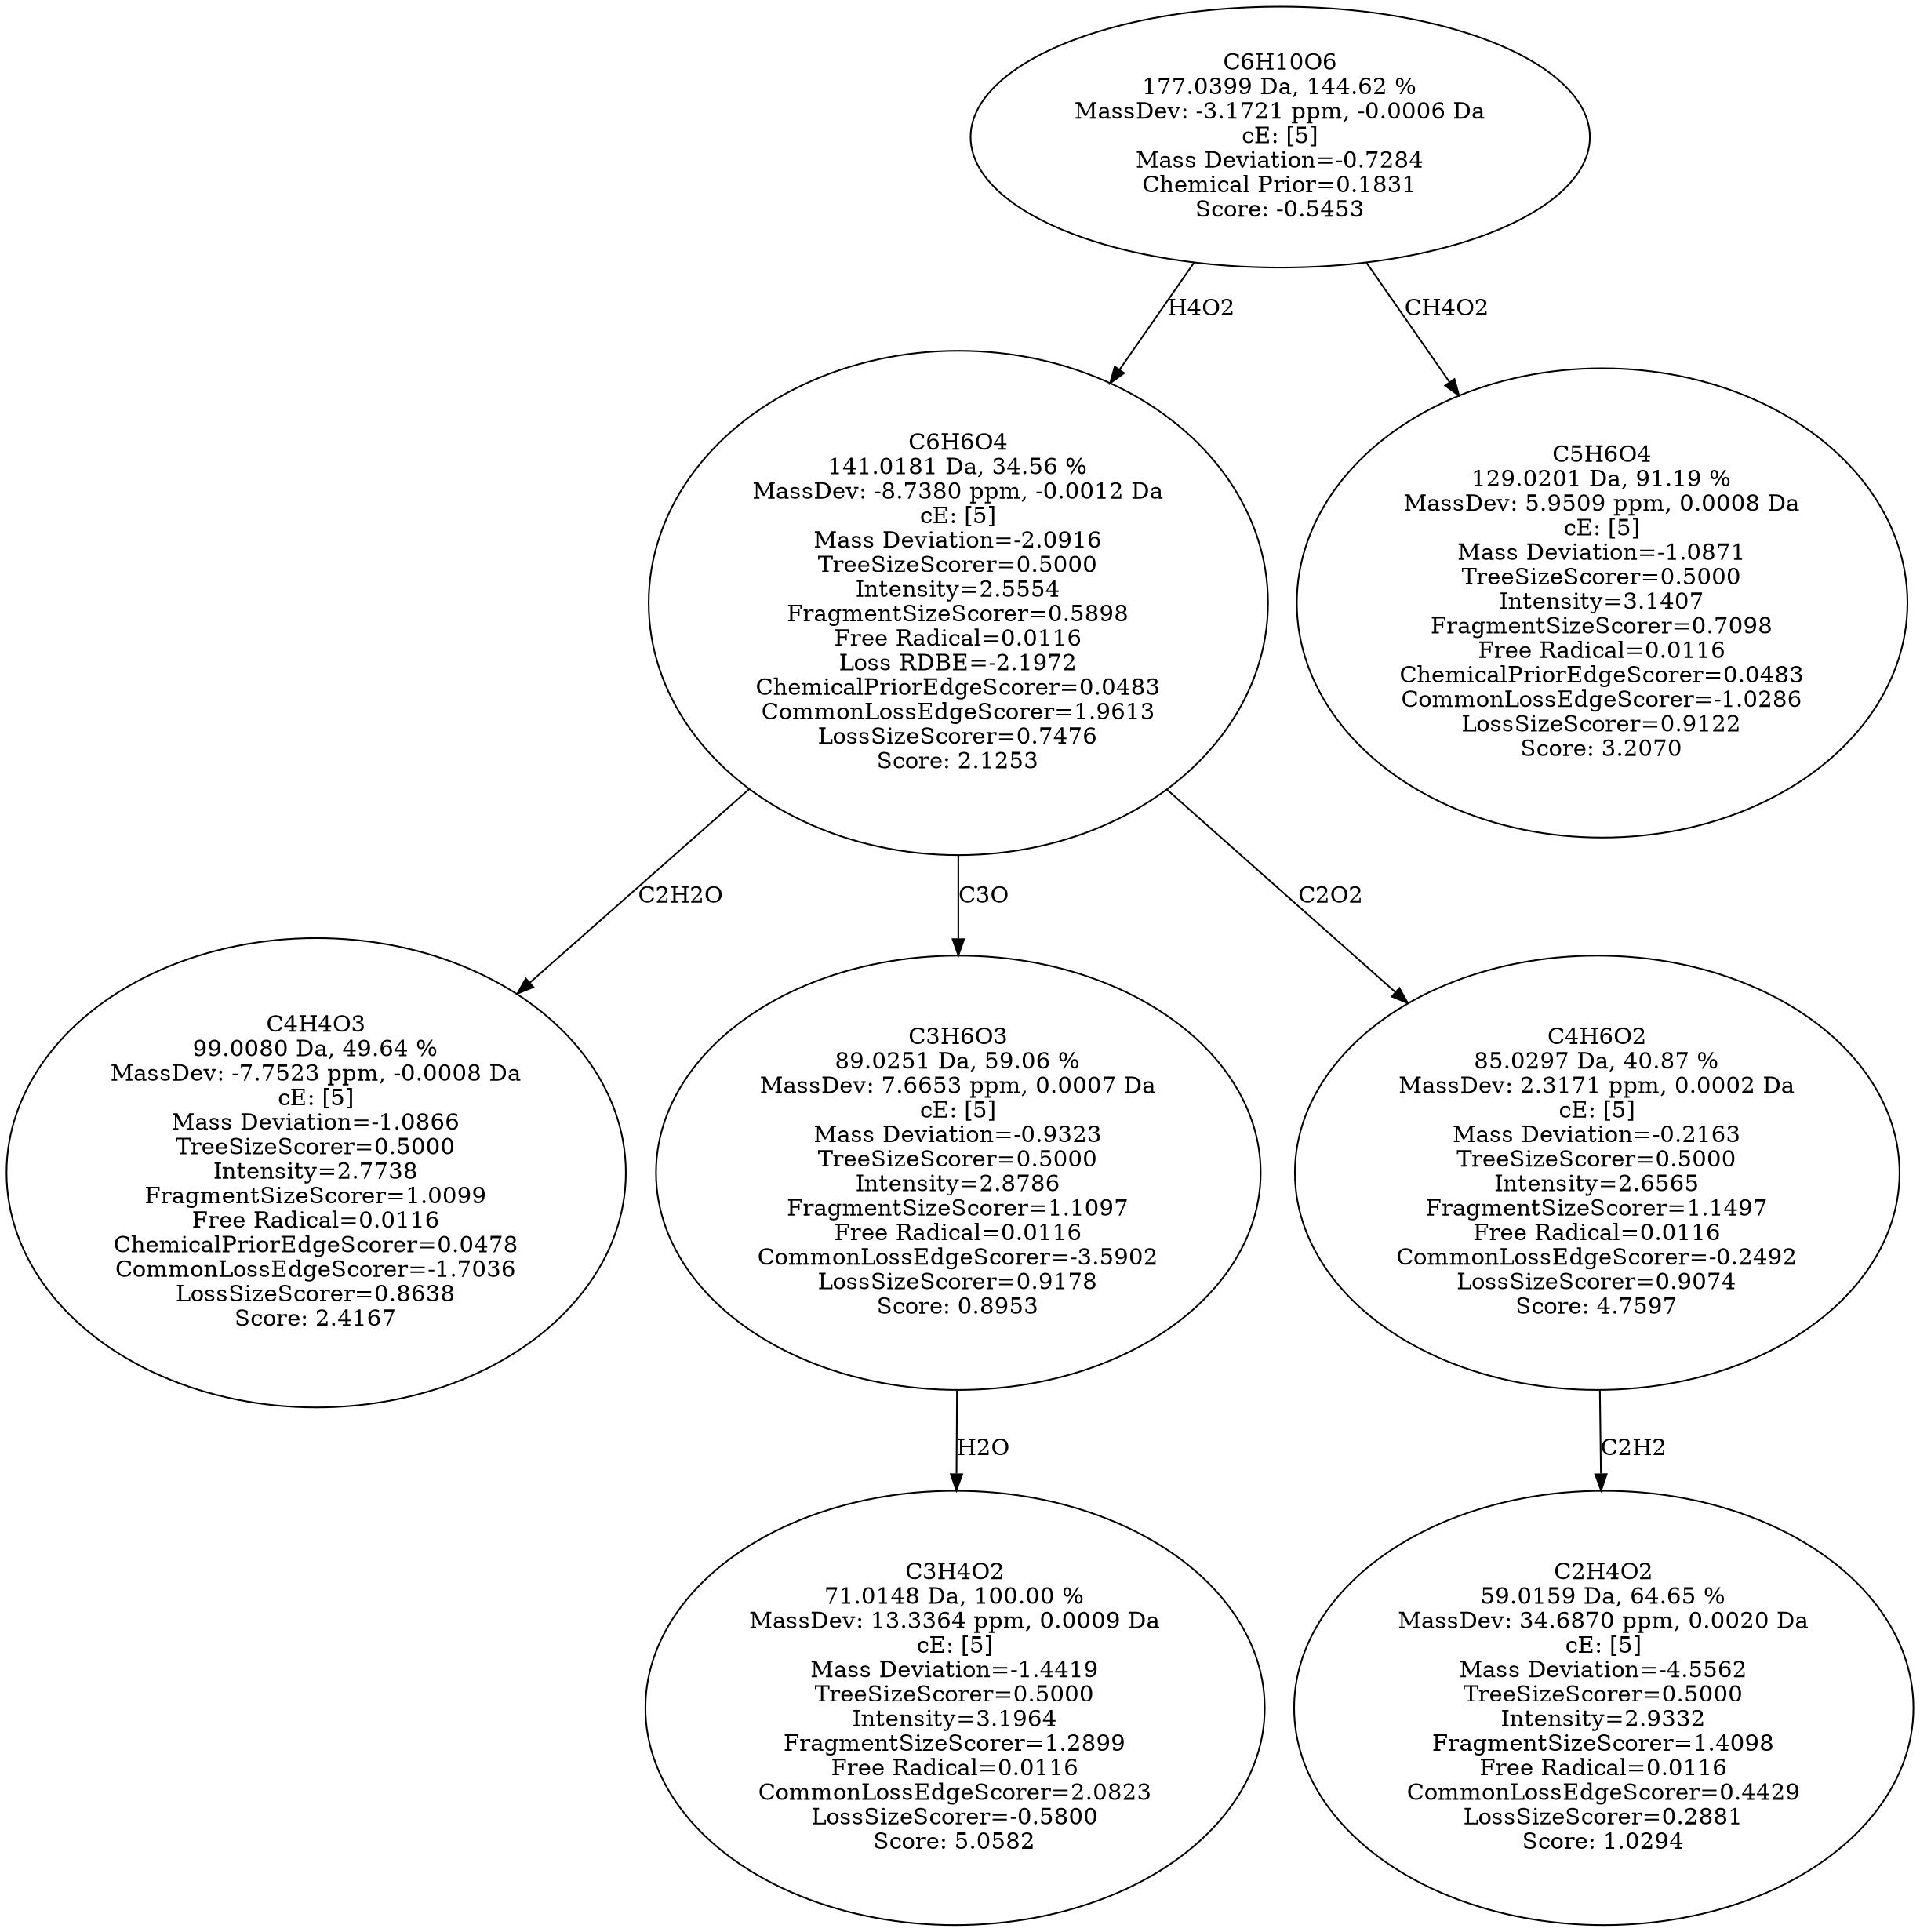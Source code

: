 strict digraph {
v1 [label="C4H4O3\n99.0080 Da, 49.64 %\nMassDev: -7.7523 ppm, -0.0008 Da\ncE: [5]\nMass Deviation=-1.0866\nTreeSizeScorer=0.5000\nIntensity=2.7738\nFragmentSizeScorer=1.0099\nFree Radical=0.0116\nChemicalPriorEdgeScorer=0.0478\nCommonLossEdgeScorer=-1.7036\nLossSizeScorer=0.8638\nScore: 2.4167"];
v2 [label="C3H4O2\n71.0148 Da, 100.00 %\nMassDev: 13.3364 ppm, 0.0009 Da\ncE: [5]\nMass Deviation=-1.4419\nTreeSizeScorer=0.5000\nIntensity=3.1964\nFragmentSizeScorer=1.2899\nFree Radical=0.0116\nCommonLossEdgeScorer=2.0823\nLossSizeScorer=-0.5800\nScore: 5.0582"];
v3 [label="C3H6O3\n89.0251 Da, 59.06 %\nMassDev: 7.6653 ppm, 0.0007 Da\ncE: [5]\nMass Deviation=-0.9323\nTreeSizeScorer=0.5000\nIntensity=2.8786\nFragmentSizeScorer=1.1097\nFree Radical=0.0116\nCommonLossEdgeScorer=-3.5902\nLossSizeScorer=0.9178\nScore: 0.8953"];
v4 [label="C2H4O2\n59.0159 Da, 64.65 %\nMassDev: 34.6870 ppm, 0.0020 Da\ncE: [5]\nMass Deviation=-4.5562\nTreeSizeScorer=0.5000\nIntensity=2.9332\nFragmentSizeScorer=1.4098\nFree Radical=0.0116\nCommonLossEdgeScorer=0.4429\nLossSizeScorer=0.2881\nScore: 1.0294"];
v5 [label="C4H6O2\n85.0297 Da, 40.87 %\nMassDev: 2.3171 ppm, 0.0002 Da\ncE: [5]\nMass Deviation=-0.2163\nTreeSizeScorer=0.5000\nIntensity=2.6565\nFragmentSizeScorer=1.1497\nFree Radical=0.0116\nCommonLossEdgeScorer=-0.2492\nLossSizeScorer=0.9074\nScore: 4.7597"];
v6 [label="C6H6O4\n141.0181 Da, 34.56 %\nMassDev: -8.7380 ppm, -0.0012 Da\ncE: [5]\nMass Deviation=-2.0916\nTreeSizeScorer=0.5000\nIntensity=2.5554\nFragmentSizeScorer=0.5898\nFree Radical=0.0116\nLoss RDBE=-2.1972\nChemicalPriorEdgeScorer=0.0483\nCommonLossEdgeScorer=1.9613\nLossSizeScorer=0.7476\nScore: 2.1253"];
v7 [label="C5H6O4\n129.0201 Da, 91.19 %\nMassDev: 5.9509 ppm, 0.0008 Da\ncE: [5]\nMass Deviation=-1.0871\nTreeSizeScorer=0.5000\nIntensity=3.1407\nFragmentSizeScorer=0.7098\nFree Radical=0.0116\nChemicalPriorEdgeScorer=0.0483\nCommonLossEdgeScorer=-1.0286\nLossSizeScorer=0.9122\nScore: 3.2070"];
v8 [label="C6H10O6\n177.0399 Da, 144.62 %\nMassDev: -3.1721 ppm, -0.0006 Da\ncE: [5]\nMass Deviation=-0.7284\nChemical Prior=0.1831\nScore: -0.5453"];
v6 -> v1 [label="C2H2O"];
v3 -> v2 [label="H2O"];
v6 -> v3 [label="C3O"];
v5 -> v4 [label="C2H2"];
v6 -> v5 [label="C2O2"];
v8 -> v6 [label="H4O2"];
v8 -> v7 [label="CH4O2"];
}